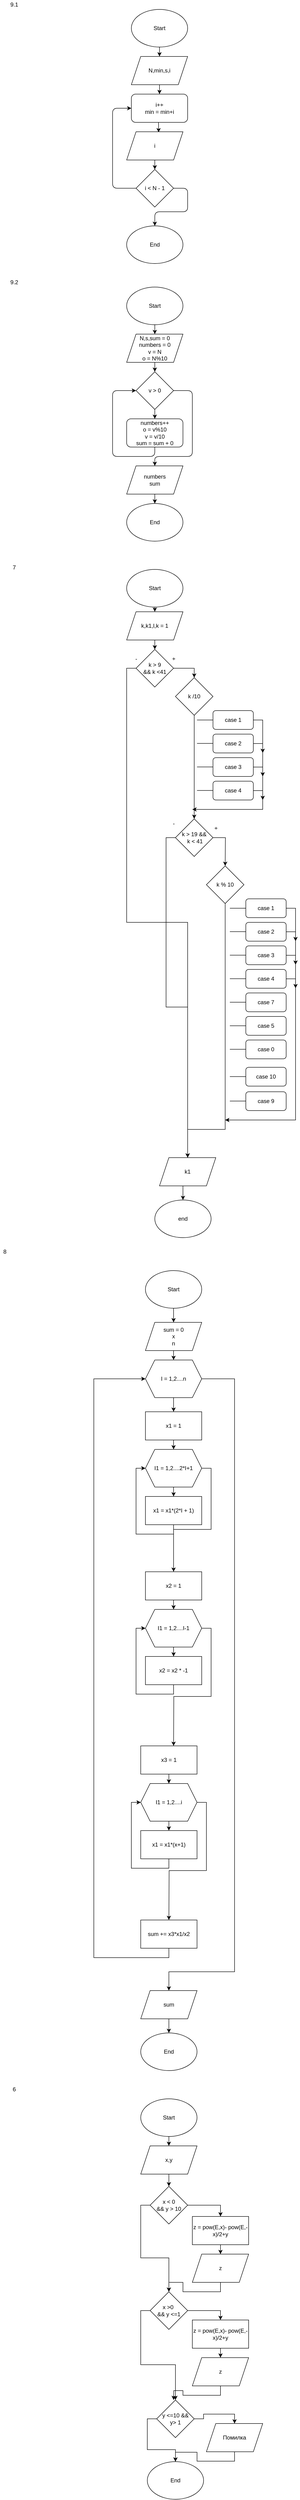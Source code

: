 <mxfile version="14.1.4" type="github"><diagram id="jP9EOF_XxtkFERWB2iun" name="Page-1"><mxGraphModel dx="2951" dy="1693" grid="1" gridSize="10" guides="1" tooltips="1" connect="1" arrows="1" fold="1" page="1" pageScale="1" pageWidth="827" pageHeight="1169" math="0" shadow="0"><root><mxCell id="0"/><mxCell id="1" parent="0"/><mxCell id="U9ALlzYf6_jNP08Sjpm0-1" value="9.1&lt;br&gt;" style="text;html=1;align=center;verticalAlign=middle;resizable=0;points=[];autosize=1;" vertex="1" parent="1"><mxGeometry x="55" y="30" width="30" height="20" as="geometry"/></mxCell><mxCell id="U9ALlzYf6_jNP08Sjpm0-2" value="Start" style="ellipse;whiteSpace=wrap;html=1;" vertex="1" parent="1"><mxGeometry x="320" y="50" width="120" height="80" as="geometry"/></mxCell><mxCell id="U9ALlzYf6_jNP08Sjpm0-7" style="edgeStyle=orthogonalEdgeStyle;rounded=0;orthogonalLoop=1;jettySize=auto;html=1;exitX=0.5;exitY=1;exitDx=0;exitDy=0;entryX=0.5;entryY=0;entryDx=0;entryDy=0;" edge="1" parent="1" source="U9ALlzYf6_jNP08Sjpm0-3" target="U9ALlzYf6_jNP08Sjpm0-5"><mxGeometry relative="1" as="geometry"/></mxCell><mxCell id="U9ALlzYf6_jNP08Sjpm0-3" value="N,min,s,i" style="shape=parallelogram;perimeter=parallelogramPerimeter;whiteSpace=wrap;html=1;fixedSize=1;" vertex="1" parent="1"><mxGeometry x="320" y="150" width="120" height="60" as="geometry"/></mxCell><mxCell id="U9ALlzYf6_jNP08Sjpm0-4" value="" style="endArrow=classic;html=1;exitX=0.5;exitY=1;exitDx=0;exitDy=0;entryX=0.5;entryY=0;entryDx=0;entryDy=0;" edge="1" parent="1" source="U9ALlzYf6_jNP08Sjpm0-2" target="U9ALlzYf6_jNP08Sjpm0-3"><mxGeometry width="50" height="50" relative="1" as="geometry"><mxPoint x="270" y="280" as="sourcePoint"/><mxPoint x="320" y="230" as="targetPoint"/></mxGeometry></mxCell><mxCell id="U9ALlzYf6_jNP08Sjpm0-8" style="edgeStyle=orthogonalEdgeStyle;rounded=0;orthogonalLoop=1;jettySize=auto;html=1;exitX=0.5;exitY=1;exitDx=0;exitDy=0;entryX=0.567;entryY=0.021;entryDx=0;entryDy=0;entryPerimeter=0;" edge="1" parent="1" source="U9ALlzYf6_jNP08Sjpm0-5" target="U9ALlzYf6_jNP08Sjpm0-6"><mxGeometry relative="1" as="geometry"/></mxCell><mxCell id="U9ALlzYf6_jNP08Sjpm0-5" value="i++&lt;br&gt;min = min+i" style="rounded=1;whiteSpace=wrap;html=1;" vertex="1" parent="1"><mxGeometry x="320" y="230" width="120" height="60" as="geometry"/></mxCell><mxCell id="U9ALlzYf6_jNP08Sjpm0-11" style="edgeStyle=orthogonalEdgeStyle;rounded=0;orthogonalLoop=1;jettySize=auto;html=1;exitX=0.5;exitY=1;exitDx=0;exitDy=0;entryX=0.5;entryY=0;entryDx=0;entryDy=0;" edge="1" parent="1" source="U9ALlzYf6_jNP08Sjpm0-6" target="U9ALlzYf6_jNP08Sjpm0-9"><mxGeometry relative="1" as="geometry"/></mxCell><mxCell id="U9ALlzYf6_jNP08Sjpm0-6" value="i" style="shape=parallelogram;perimeter=parallelogramPerimeter;whiteSpace=wrap;html=1;fixedSize=1;" vertex="1" parent="1"><mxGeometry x="310" y="310" width="120" height="60" as="geometry"/></mxCell><mxCell id="U9ALlzYf6_jNP08Sjpm0-9" value="i &amp;lt; N - 1" style="rhombus;whiteSpace=wrap;html=1;" vertex="1" parent="1"><mxGeometry x="330" y="390" width="80" height="80" as="geometry"/></mxCell><mxCell id="U9ALlzYf6_jNP08Sjpm0-10" value="" style="endArrow=classic;html=1;exitX=0;exitY=0.5;exitDx=0;exitDy=0;entryX=0;entryY=0.5;entryDx=0;entryDy=0;" edge="1" parent="1" source="U9ALlzYf6_jNP08Sjpm0-9" target="U9ALlzYf6_jNP08Sjpm0-5"><mxGeometry width="50" height="50" relative="1" as="geometry"><mxPoint x="230" y="460" as="sourcePoint"/><mxPoint x="280" y="410" as="targetPoint"/><Array as="points"><mxPoint x="280" y="430"/><mxPoint x="280" y="260"/></Array></mxGeometry></mxCell><mxCell id="U9ALlzYf6_jNP08Sjpm0-12" value="" style="endArrow=classic;html=1;exitX=1;exitY=0.5;exitDx=0;exitDy=0;" edge="1" parent="1" source="U9ALlzYf6_jNP08Sjpm0-9"><mxGeometry width="50" height="50" relative="1" as="geometry"><mxPoint x="500" y="350" as="sourcePoint"/><mxPoint x="370" y="510" as="targetPoint"/><Array as="points"><mxPoint x="440" y="430"/><mxPoint x="440" y="480"/><mxPoint x="370" y="480"/></Array></mxGeometry></mxCell><mxCell id="U9ALlzYf6_jNP08Sjpm0-13" value="End" style="ellipse;whiteSpace=wrap;html=1;" vertex="1" parent="1"><mxGeometry x="310" y="510" width="120" height="80" as="geometry"/></mxCell><mxCell id="U9ALlzYf6_jNP08Sjpm0-14" value="9.2" style="text;html=1;align=center;verticalAlign=middle;resizable=0;points=[];autosize=1;" vertex="1" parent="1"><mxGeometry x="55" y="620" width="30" height="20" as="geometry"/></mxCell><mxCell id="U9ALlzYf6_jNP08Sjpm0-17" style="edgeStyle=orthogonalEdgeStyle;rounded=0;orthogonalLoop=1;jettySize=auto;html=1;exitX=0.5;exitY=1;exitDx=0;exitDy=0;entryX=0.5;entryY=0;entryDx=0;entryDy=0;" edge="1" parent="1" source="U9ALlzYf6_jNP08Sjpm0-15" target="U9ALlzYf6_jNP08Sjpm0-16"><mxGeometry relative="1" as="geometry"/></mxCell><mxCell id="U9ALlzYf6_jNP08Sjpm0-15" value="Start" style="ellipse;whiteSpace=wrap;html=1;" vertex="1" parent="1"><mxGeometry x="310" y="640" width="120" height="80" as="geometry"/></mxCell><mxCell id="U9ALlzYf6_jNP08Sjpm0-19" style="edgeStyle=orthogonalEdgeStyle;rounded=0;orthogonalLoop=1;jettySize=auto;html=1;exitX=0.5;exitY=1;exitDx=0;exitDy=0;entryX=0.5;entryY=0;entryDx=0;entryDy=0;" edge="1" parent="1" source="U9ALlzYf6_jNP08Sjpm0-16" target="U9ALlzYf6_jNP08Sjpm0-18"><mxGeometry relative="1" as="geometry"/></mxCell><mxCell id="U9ALlzYf6_jNP08Sjpm0-16" value="N,s,sum = 0&lt;br&gt;numbers = 0&lt;br&gt;v = N&lt;br&gt;o = N%10" style="shape=parallelogram;perimeter=parallelogramPerimeter;whiteSpace=wrap;html=1;fixedSize=1;" vertex="1" parent="1"><mxGeometry x="310" y="740" width="120" height="60" as="geometry"/></mxCell><mxCell id="U9ALlzYf6_jNP08Sjpm0-21" style="edgeStyle=orthogonalEdgeStyle;rounded=0;orthogonalLoop=1;jettySize=auto;html=1;exitX=0.5;exitY=1;exitDx=0;exitDy=0;entryX=0.5;entryY=0;entryDx=0;entryDy=0;" edge="1" parent="1" source="U9ALlzYf6_jNP08Sjpm0-18" target="U9ALlzYf6_jNP08Sjpm0-20"><mxGeometry relative="1" as="geometry"/></mxCell><mxCell id="U9ALlzYf6_jNP08Sjpm0-18" value="v &amp;gt; 0" style="rhombus;whiteSpace=wrap;html=1;" vertex="1" parent="1"><mxGeometry x="330" y="820" width="80" height="80" as="geometry"/></mxCell><mxCell id="U9ALlzYf6_jNP08Sjpm0-20" value="numbers++&lt;br&gt;o = v%10&lt;br&gt;v = v/10&lt;br&gt;sum = sum + 0" style="rounded=1;whiteSpace=wrap;html=1;" vertex="1" parent="1"><mxGeometry x="310" y="920" width="120" height="60" as="geometry"/></mxCell><mxCell id="U9ALlzYf6_jNP08Sjpm0-22" value="" style="endArrow=classic;html=1;exitX=0.5;exitY=1;exitDx=0;exitDy=0;entryX=0;entryY=0.5;entryDx=0;entryDy=0;" edge="1" parent="1" source="U9ALlzYf6_jNP08Sjpm0-20" target="U9ALlzYf6_jNP08Sjpm0-18"><mxGeometry width="50" height="50" relative="1" as="geometry"><mxPoint x="360" y="1060" as="sourcePoint"/><mxPoint x="240" y="980" as="targetPoint"/><Array as="points"><mxPoint x="370" y="1000"/><mxPoint x="280" y="1000"/><mxPoint x="280" y="860"/></Array></mxGeometry></mxCell><mxCell id="U9ALlzYf6_jNP08Sjpm0-26" style="edgeStyle=orthogonalEdgeStyle;rounded=0;orthogonalLoop=1;jettySize=auto;html=1;exitX=0.5;exitY=1;exitDx=0;exitDy=0;entryX=0.5;entryY=0;entryDx=0;entryDy=0;" edge="1" parent="1" source="U9ALlzYf6_jNP08Sjpm0-23" target="U9ALlzYf6_jNP08Sjpm0-25"><mxGeometry relative="1" as="geometry"/></mxCell><mxCell id="U9ALlzYf6_jNP08Sjpm0-23" value="numbers&lt;br&gt;sum" style="shape=parallelogram;perimeter=parallelogramPerimeter;whiteSpace=wrap;html=1;fixedSize=1;" vertex="1" parent="1"><mxGeometry x="310" y="1020" width="120" height="60" as="geometry"/></mxCell><mxCell id="U9ALlzYf6_jNP08Sjpm0-24" value="" style="endArrow=classic;html=1;exitX=1;exitY=0.5;exitDx=0;exitDy=0;entryX=0.5;entryY=0;entryDx=0;entryDy=0;" edge="1" parent="1" source="U9ALlzYf6_jNP08Sjpm0-18" target="U9ALlzYf6_jNP08Sjpm0-23"><mxGeometry width="50" height="50" relative="1" as="geometry"><mxPoint x="440" y="890" as="sourcePoint"/><mxPoint x="450" y="910" as="targetPoint"/><Array as="points"><mxPoint x="450" y="860"/><mxPoint x="450" y="1000"/><mxPoint x="370" y="1000"/></Array></mxGeometry></mxCell><mxCell id="U9ALlzYf6_jNP08Sjpm0-25" value="End" style="ellipse;whiteSpace=wrap;html=1;" vertex="1" parent="1"><mxGeometry x="310" y="1100" width="120" height="80" as="geometry"/></mxCell><mxCell id="U9ALlzYf6_jNP08Sjpm0-27" value="&lt;br&gt;&lt;br&gt;&lt;br&gt;&lt;br&gt;&lt;br&gt;7" style="text;html=1;align=center;verticalAlign=middle;resizable=0;points=[];autosize=1;" vertex="1" parent="1"><mxGeometry x="60" y="1155" width="20" height="90" as="geometry"/></mxCell><mxCell id="U9ALlzYf6_jNP08Sjpm0-30" style="edgeStyle=orthogonalEdgeStyle;rounded=0;orthogonalLoop=1;jettySize=auto;html=1;exitX=0.5;exitY=1;exitDx=0;exitDy=0;entryX=0.5;entryY=0;entryDx=0;entryDy=0;" edge="1" parent="1" source="U9ALlzYf6_jNP08Sjpm0-28" target="U9ALlzYf6_jNP08Sjpm0-29"><mxGeometry relative="1" as="geometry"/></mxCell><mxCell id="U9ALlzYf6_jNP08Sjpm0-28" value="Start" style="ellipse;whiteSpace=wrap;html=1;" vertex="1" parent="1"><mxGeometry x="310" y="1240" width="120" height="80" as="geometry"/></mxCell><mxCell id="U9ALlzYf6_jNP08Sjpm0-32" style="edgeStyle=orthogonalEdgeStyle;rounded=0;orthogonalLoop=1;jettySize=auto;html=1;exitX=0.5;exitY=1;exitDx=0;exitDy=0;entryX=0.5;entryY=0;entryDx=0;entryDy=0;" edge="1" parent="1" source="U9ALlzYf6_jNP08Sjpm0-29" target="U9ALlzYf6_jNP08Sjpm0-31"><mxGeometry relative="1" as="geometry"/></mxCell><mxCell id="U9ALlzYf6_jNP08Sjpm0-29" value="k,k1,l,k = 1" style="shape=parallelogram;perimeter=parallelogramPerimeter;whiteSpace=wrap;html=1;fixedSize=1;" vertex="1" parent="1"><mxGeometry x="310" y="1330" width="120" height="60" as="geometry"/></mxCell><mxCell id="U9ALlzYf6_jNP08Sjpm0-34" style="edgeStyle=orthogonalEdgeStyle;rounded=0;orthogonalLoop=1;jettySize=auto;html=1;exitX=1;exitY=0.5;exitDx=0;exitDy=0;entryX=0.5;entryY=0;entryDx=0;entryDy=0;" edge="1" parent="1" source="U9ALlzYf6_jNP08Sjpm0-31" target="U9ALlzYf6_jNP08Sjpm0-33"><mxGeometry relative="1" as="geometry"/></mxCell><mxCell id="U9ALlzYf6_jNP08Sjpm0-83" style="edgeStyle=orthogonalEdgeStyle;rounded=0;orthogonalLoop=1;jettySize=auto;html=1;exitX=0;exitY=0.5;exitDx=0;exitDy=0;" edge="1" parent="1" source="U9ALlzYf6_jNP08Sjpm0-31" target="U9ALlzYf6_jNP08Sjpm0-79"><mxGeometry relative="1" as="geometry"/></mxCell><mxCell id="U9ALlzYf6_jNP08Sjpm0-31" value="k &amp;gt; 9 &lt;br&gt;&amp;amp;&amp;amp; k &amp;lt;41" style="rhombus;whiteSpace=wrap;html=1;" vertex="1" parent="1"><mxGeometry x="330" y="1410" width="80" height="80" as="geometry"/></mxCell><mxCell id="U9ALlzYf6_jNP08Sjpm0-33" value="k /10" style="rhombus;whiteSpace=wrap;html=1;" vertex="1" parent="1"><mxGeometry x="414" y="1470" width="80" height="80" as="geometry"/></mxCell><mxCell id="U9ALlzYf6_jNP08Sjpm0-35" value="" style="endArrow=classic;html=1;exitX=0.5;exitY=1;exitDx=0;exitDy=0;" edge="1" parent="1" source="U9ALlzYf6_jNP08Sjpm0-33"><mxGeometry width="50" height="50" relative="1" as="geometry"><mxPoint x="430" y="1650" as="sourcePoint"/><mxPoint x="454" y="1770" as="targetPoint"/></mxGeometry></mxCell><mxCell id="U9ALlzYf6_jNP08Sjpm0-44" style="edgeStyle=orthogonalEdgeStyle;rounded=0;orthogonalLoop=1;jettySize=auto;html=1;exitX=1;exitY=0.5;exitDx=0;exitDy=0;" edge="1" parent="1" source="U9ALlzYf6_jNP08Sjpm0-36"><mxGeometry relative="1" as="geometry"><mxPoint x="450" y="1750" as="targetPoint"/><Array as="points"><mxPoint x="600" y="1560"/><mxPoint x="600" y="1750"/><mxPoint x="590" y="1750"/></Array></mxGeometry></mxCell><mxCell id="U9ALlzYf6_jNP08Sjpm0-36" value="case 1" style="rounded=1;whiteSpace=wrap;html=1;" vertex="1" parent="1"><mxGeometry x="494" y="1540" width="86" height="40" as="geometry"/></mxCell><mxCell id="U9ALlzYf6_jNP08Sjpm0-45" style="edgeStyle=orthogonalEdgeStyle;rounded=0;orthogonalLoop=1;jettySize=auto;html=1;exitX=1;exitY=0.5;exitDx=0;exitDy=0;" edge="1" parent="1" source="U9ALlzYf6_jNP08Sjpm0-37"><mxGeometry relative="1" as="geometry"><mxPoint x="600" y="1630" as="targetPoint"/></mxGeometry></mxCell><mxCell id="U9ALlzYf6_jNP08Sjpm0-37" value="case 2" style="rounded=1;whiteSpace=wrap;html=1;" vertex="1" parent="1"><mxGeometry x="494" y="1590" width="86" height="40" as="geometry"/></mxCell><mxCell id="U9ALlzYf6_jNP08Sjpm0-46" style="edgeStyle=orthogonalEdgeStyle;rounded=0;orthogonalLoop=1;jettySize=auto;html=1;exitX=1;exitY=0.5;exitDx=0;exitDy=0;" edge="1" parent="1" source="U9ALlzYf6_jNP08Sjpm0-38"><mxGeometry relative="1" as="geometry"><mxPoint x="600" y="1680" as="targetPoint"/></mxGeometry></mxCell><mxCell id="U9ALlzYf6_jNP08Sjpm0-38" value="case 3" style="rounded=1;whiteSpace=wrap;html=1;" vertex="1" parent="1"><mxGeometry x="494" y="1640" width="86" height="40" as="geometry"/></mxCell><mxCell id="U9ALlzYf6_jNP08Sjpm0-47" style="edgeStyle=orthogonalEdgeStyle;rounded=0;orthogonalLoop=1;jettySize=auto;html=1;exitX=1;exitY=0.5;exitDx=0;exitDy=0;" edge="1" parent="1" source="U9ALlzYf6_jNP08Sjpm0-39"><mxGeometry relative="1" as="geometry"><mxPoint x="600" y="1730" as="targetPoint"/></mxGeometry></mxCell><mxCell id="U9ALlzYf6_jNP08Sjpm0-39" value="case 4" style="rounded=1;whiteSpace=wrap;html=1;" vertex="1" parent="1"><mxGeometry x="494" y="1690" width="86" height="40" as="geometry"/></mxCell><mxCell id="U9ALlzYf6_jNP08Sjpm0-40" value="" style="endArrow=none;html=1;entryX=0;entryY=0.5;entryDx=0;entryDy=0;" edge="1" parent="1" target="U9ALlzYf6_jNP08Sjpm0-36"><mxGeometry width="50" height="50" relative="1" as="geometry"><mxPoint x="460" y="1560" as="sourcePoint"/><mxPoint x="490" y="1560" as="targetPoint"/></mxGeometry></mxCell><mxCell id="U9ALlzYf6_jNP08Sjpm0-41" value="" style="endArrow=none;html=1;entryX=0;entryY=0.5;entryDx=0;entryDy=0;" edge="1" parent="1"><mxGeometry width="50" height="50" relative="1" as="geometry"><mxPoint x="460" y="1609.76" as="sourcePoint"/><mxPoint x="494" y="1609.76" as="targetPoint"/><Array as="points"><mxPoint x="480" y="1609.76"/></Array></mxGeometry></mxCell><mxCell id="U9ALlzYf6_jNP08Sjpm0-42" value="" style="endArrow=none;html=1;entryX=0;entryY=0.5;entryDx=0;entryDy=0;" edge="1" parent="1"><mxGeometry width="50" height="50" relative="1" as="geometry"><mxPoint x="460" y="1659.76" as="sourcePoint"/><mxPoint x="494" y="1659.76" as="targetPoint"/></mxGeometry></mxCell><mxCell id="U9ALlzYf6_jNP08Sjpm0-43" value="" style="endArrow=none;html=1;entryX=0;entryY=0.5;entryDx=0;entryDy=0;" edge="1" parent="1"><mxGeometry width="50" height="50" relative="1" as="geometry"><mxPoint x="460" y="1709.76" as="sourcePoint"/><mxPoint x="494" y="1709.76" as="targetPoint"/></mxGeometry></mxCell><mxCell id="U9ALlzYf6_jNP08Sjpm0-48" value="+" style="text;html=1;align=center;verticalAlign=middle;resizable=0;points=[];autosize=1;" vertex="1" parent="1"><mxGeometry x="400" y="1420" width="20" height="20" as="geometry"/></mxCell><mxCell id="U9ALlzYf6_jNP08Sjpm0-50" style="edgeStyle=orthogonalEdgeStyle;rounded=0;orthogonalLoop=1;jettySize=auto;html=1;exitX=1;exitY=0.5;exitDx=0;exitDy=0;" edge="1" parent="1" source="U9ALlzYf6_jNP08Sjpm0-49"><mxGeometry relative="1" as="geometry"><mxPoint x="520" y="1870" as="targetPoint"/></mxGeometry></mxCell><mxCell id="U9ALlzYf6_jNP08Sjpm0-82" style="edgeStyle=orthogonalEdgeStyle;rounded=0;orthogonalLoop=1;jettySize=auto;html=1;exitX=0;exitY=0.5;exitDx=0;exitDy=0;entryX=0.5;entryY=0;entryDx=0;entryDy=0;" edge="1" parent="1" source="U9ALlzYf6_jNP08Sjpm0-49" target="U9ALlzYf6_jNP08Sjpm0-79"><mxGeometry relative="1" as="geometry"/></mxCell><mxCell id="U9ALlzYf6_jNP08Sjpm0-49" value="k &amp;gt; 19 &amp;amp;&amp;amp;&lt;br&gt;&amp;nbsp;k &amp;lt; 41" style="rhombus;whiteSpace=wrap;html=1;" vertex="1" parent="1"><mxGeometry x="414" y="1770" width="80" height="80" as="geometry"/></mxCell><mxCell id="U9ALlzYf6_jNP08Sjpm0-51" style="edgeStyle=orthogonalEdgeStyle;rounded=0;orthogonalLoop=1;jettySize=auto;html=1;exitX=1;exitY=0.5;exitDx=0;exitDy=0;" edge="1" parent="1" source="U9ALlzYf6_jNP08Sjpm0-52"><mxGeometry relative="1" as="geometry"><mxPoint x="520" y="2410" as="targetPoint"/><Array as="points"><mxPoint x="670" y="1960"/></Array></mxGeometry></mxCell><mxCell id="U9ALlzYf6_jNP08Sjpm0-52" value="case 1" style="rounded=1;whiteSpace=wrap;html=1;" vertex="1" parent="1"><mxGeometry x="564" y="1940" width="86" height="40" as="geometry"/></mxCell><mxCell id="U9ALlzYf6_jNP08Sjpm0-53" style="edgeStyle=orthogonalEdgeStyle;rounded=0;orthogonalLoop=1;jettySize=auto;html=1;exitX=1;exitY=0.5;exitDx=0;exitDy=0;" edge="1" parent="1" source="U9ALlzYf6_jNP08Sjpm0-54"><mxGeometry relative="1" as="geometry"><mxPoint x="670" y="2030" as="targetPoint"/></mxGeometry></mxCell><mxCell id="U9ALlzYf6_jNP08Sjpm0-54" value="case 2" style="rounded=1;whiteSpace=wrap;html=1;" vertex="1" parent="1"><mxGeometry x="564" y="1990" width="86" height="40" as="geometry"/></mxCell><mxCell id="U9ALlzYf6_jNP08Sjpm0-55" style="edgeStyle=orthogonalEdgeStyle;rounded=0;orthogonalLoop=1;jettySize=auto;html=1;exitX=1;exitY=0.5;exitDx=0;exitDy=0;" edge="1" parent="1" source="U9ALlzYf6_jNP08Sjpm0-56"><mxGeometry relative="1" as="geometry"><mxPoint x="670" y="2080" as="targetPoint"/></mxGeometry></mxCell><mxCell id="U9ALlzYf6_jNP08Sjpm0-56" value="case 3" style="rounded=1;whiteSpace=wrap;html=1;" vertex="1" parent="1"><mxGeometry x="564" y="2040" width="86" height="40" as="geometry"/></mxCell><mxCell id="U9ALlzYf6_jNP08Sjpm0-57" style="edgeStyle=orthogonalEdgeStyle;rounded=0;orthogonalLoop=1;jettySize=auto;html=1;exitX=1;exitY=0.5;exitDx=0;exitDy=0;" edge="1" parent="1" source="U9ALlzYf6_jNP08Sjpm0-58"><mxGeometry relative="1" as="geometry"><mxPoint x="670" y="2130" as="targetPoint"/></mxGeometry></mxCell><mxCell id="U9ALlzYf6_jNP08Sjpm0-58" value="case 4" style="rounded=1;whiteSpace=wrap;html=1;" vertex="1" parent="1"><mxGeometry x="564" y="2090" width="86" height="40" as="geometry"/></mxCell><mxCell id="U9ALlzYf6_jNP08Sjpm0-59" value="" style="endArrow=none;html=1;entryX=0;entryY=0.5;entryDx=0;entryDy=0;" edge="1" parent="1" target="U9ALlzYf6_jNP08Sjpm0-52"><mxGeometry width="50" height="50" relative="1" as="geometry"><mxPoint x="530" y="1960" as="sourcePoint"/><mxPoint x="560" y="1960" as="targetPoint"/></mxGeometry></mxCell><mxCell id="U9ALlzYf6_jNP08Sjpm0-60" value="" style="endArrow=none;html=1;entryX=0;entryY=0.5;entryDx=0;entryDy=0;" edge="1" parent="1"><mxGeometry width="50" height="50" relative="1" as="geometry"><mxPoint x="530" y="2009.76" as="sourcePoint"/><mxPoint x="564" y="2009.76" as="targetPoint"/><Array as="points"><mxPoint x="550" y="2009.76"/></Array></mxGeometry></mxCell><mxCell id="U9ALlzYf6_jNP08Sjpm0-61" value="" style="endArrow=none;html=1;entryX=0;entryY=0.5;entryDx=0;entryDy=0;" edge="1" parent="1"><mxGeometry width="50" height="50" relative="1" as="geometry"><mxPoint x="530" y="2059.76" as="sourcePoint"/><mxPoint x="564" y="2059.76" as="targetPoint"/></mxGeometry></mxCell><mxCell id="U9ALlzYf6_jNP08Sjpm0-62" value="" style="endArrow=none;html=1;entryX=0;entryY=0.5;entryDx=0;entryDy=0;" edge="1" parent="1"><mxGeometry width="50" height="50" relative="1" as="geometry"><mxPoint x="530" y="2109.76" as="sourcePoint"/><mxPoint x="564" y="2109.76" as="targetPoint"/></mxGeometry></mxCell><mxCell id="U9ALlzYf6_jNP08Sjpm0-65" style="edgeStyle=orthogonalEdgeStyle;rounded=0;orthogonalLoop=1;jettySize=auto;html=1;exitX=0.5;exitY=1;exitDx=0;exitDy=0;entryX=0.5;entryY=0;entryDx=0;entryDy=0;" edge="1" parent="1" source="U9ALlzYf6_jNP08Sjpm0-63"><mxGeometry relative="1" as="geometry"><mxPoint x="440" y="2490" as="targetPoint"/><Array as="points"><mxPoint x="520" y="2430"/><mxPoint x="440" y="2430"/></Array></mxGeometry></mxCell><mxCell id="U9ALlzYf6_jNP08Sjpm0-63" value="k % 10" style="rhombus;whiteSpace=wrap;html=1;" vertex="1" parent="1"><mxGeometry x="480" y="1870" width="80" height="80" as="geometry"/></mxCell><mxCell id="U9ALlzYf6_jNP08Sjpm0-64" value="case 7" style="rounded=1;whiteSpace=wrap;html=1;" vertex="1" parent="1"><mxGeometry x="564" y="2140" width="86" height="40" as="geometry"/></mxCell><mxCell id="U9ALlzYf6_jNP08Sjpm0-66" value="case 5" style="rounded=1;whiteSpace=wrap;html=1;" vertex="1" parent="1"><mxGeometry x="564" y="2190" width="86" height="40" as="geometry"/></mxCell><mxCell id="U9ALlzYf6_jNP08Sjpm0-67" value="case 0" style="rounded=1;whiteSpace=wrap;html=1;" vertex="1" parent="1"><mxGeometry x="564" y="2240" width="86" height="40" as="geometry"/></mxCell><mxCell id="U9ALlzYf6_jNP08Sjpm0-68" value="case 10" style="rounded=1;whiteSpace=wrap;html=1;" vertex="1" parent="1"><mxGeometry x="564" y="2298" width="86" height="40" as="geometry"/></mxCell><mxCell id="U9ALlzYf6_jNP08Sjpm0-69" value="case 9" style="rounded=1;whiteSpace=wrap;html=1;" vertex="1" parent="1"><mxGeometry x="564" y="2350" width="86" height="40" as="geometry"/></mxCell><mxCell id="U9ALlzYf6_jNP08Sjpm0-70" value="" style="endArrow=none;html=1;entryX=0;entryY=0.5;entryDx=0;entryDy=0;" edge="1" parent="1"><mxGeometry width="50" height="50" relative="1" as="geometry"><mxPoint x="530" y="2159.71" as="sourcePoint"/><mxPoint x="564" y="2159.71" as="targetPoint"/></mxGeometry></mxCell><mxCell id="U9ALlzYf6_jNP08Sjpm0-71" value="" style="endArrow=none;html=1;entryX=0;entryY=0.5;entryDx=0;entryDy=0;" edge="1" parent="1"><mxGeometry width="50" height="50" relative="1" as="geometry"><mxPoint x="530" y="2209.71" as="sourcePoint"/><mxPoint x="564" y="2209.71" as="targetPoint"/></mxGeometry></mxCell><mxCell id="U9ALlzYf6_jNP08Sjpm0-72" value="" style="endArrow=none;html=1;entryX=0;entryY=0.5;entryDx=0;entryDy=0;" edge="1" parent="1"><mxGeometry width="50" height="50" relative="1" as="geometry"><mxPoint x="530" y="2259.71" as="sourcePoint"/><mxPoint x="564" y="2259.71" as="targetPoint"/></mxGeometry></mxCell><mxCell id="U9ALlzYf6_jNP08Sjpm0-73" value="" style="endArrow=none;html=1;entryX=0;entryY=0.5;entryDx=0;entryDy=0;" edge="1" parent="1"><mxGeometry width="50" height="50" relative="1" as="geometry"><mxPoint x="530" y="2317.71" as="sourcePoint"/><mxPoint x="564" y="2317.71" as="targetPoint"/></mxGeometry></mxCell><mxCell id="U9ALlzYf6_jNP08Sjpm0-74" value="" style="endArrow=none;html=1;entryX=0;entryY=0.5;entryDx=0;entryDy=0;" edge="1" parent="1"><mxGeometry width="50" height="50" relative="1" as="geometry"><mxPoint x="530" y="2369.71" as="sourcePoint"/><mxPoint x="564" y="2369.71" as="targetPoint"/></mxGeometry></mxCell><mxCell id="U9ALlzYf6_jNP08Sjpm0-76" value="+" style="text;html=1;align=center;verticalAlign=middle;resizable=0;points=[];autosize=1;" vertex="1" parent="1"><mxGeometry x="490" y="1780" width="20" height="20" as="geometry"/></mxCell><mxCell id="U9ALlzYf6_jNP08Sjpm0-77" value="-" style="text;html=1;align=center;verticalAlign=middle;resizable=0;points=[];autosize=1;" vertex="1" parent="1"><mxGeometry x="400" y="1770" width="20" height="20" as="geometry"/></mxCell><mxCell id="U9ALlzYf6_jNP08Sjpm0-78" value="-" style="text;html=1;align=center;verticalAlign=middle;resizable=0;points=[];autosize=1;" vertex="1" parent="1"><mxGeometry x="320" y="1420" width="20" height="20" as="geometry"/></mxCell><mxCell id="U9ALlzYf6_jNP08Sjpm0-81" style="edgeStyle=orthogonalEdgeStyle;rounded=0;orthogonalLoop=1;jettySize=auto;html=1;exitX=0.5;exitY=1;exitDx=0;exitDy=0;entryX=0.5;entryY=0;entryDx=0;entryDy=0;" edge="1" parent="1" source="U9ALlzYf6_jNP08Sjpm0-79" target="U9ALlzYf6_jNP08Sjpm0-80"><mxGeometry relative="1" as="geometry"/></mxCell><mxCell id="U9ALlzYf6_jNP08Sjpm0-79" value="k1" style="shape=parallelogram;perimeter=parallelogramPerimeter;whiteSpace=wrap;html=1;fixedSize=1;" vertex="1" parent="1"><mxGeometry x="380" y="2490" width="120" height="60" as="geometry"/></mxCell><mxCell id="U9ALlzYf6_jNP08Sjpm0-80" value="end" style="ellipse;whiteSpace=wrap;html=1;" vertex="1" parent="1"><mxGeometry x="370" y="2580" width="120" height="80" as="geometry"/></mxCell><mxCell id="U9ALlzYf6_jNP08Sjpm0-84" value="8" style="text;html=1;align=center;verticalAlign=middle;resizable=0;points=[];autosize=1;" vertex="1" parent="1"><mxGeometry x="40" y="2680" width="20" height="20" as="geometry"/></mxCell><mxCell id="U9ALlzYf6_jNP08Sjpm0-87" style="edgeStyle=orthogonalEdgeStyle;rounded=0;orthogonalLoop=1;jettySize=auto;html=1;exitX=0.5;exitY=1;exitDx=0;exitDy=0;entryX=0.5;entryY=0;entryDx=0;entryDy=0;" edge="1" parent="1" source="U9ALlzYf6_jNP08Sjpm0-85" target="U9ALlzYf6_jNP08Sjpm0-86"><mxGeometry relative="1" as="geometry"/></mxCell><mxCell id="U9ALlzYf6_jNP08Sjpm0-85" value="Start" style="ellipse;whiteSpace=wrap;html=1;" vertex="1" parent="1"><mxGeometry x="350" y="2730" width="120" height="80" as="geometry"/></mxCell><mxCell id="U9ALlzYf6_jNP08Sjpm0-111" style="edgeStyle=orthogonalEdgeStyle;rounded=0;orthogonalLoop=1;jettySize=auto;html=1;exitX=0.5;exitY=1;exitDx=0;exitDy=0;entryX=0.5;entryY=0;entryDx=0;entryDy=0;" edge="1" parent="1" source="U9ALlzYf6_jNP08Sjpm0-86" target="U9ALlzYf6_jNP08Sjpm0-89"><mxGeometry relative="1" as="geometry"/></mxCell><mxCell id="U9ALlzYf6_jNP08Sjpm0-86" value="sum = 0&lt;br&gt;x&lt;br&gt;n" style="shape=parallelogram;perimeter=parallelogramPerimeter;whiteSpace=wrap;html=1;fixedSize=1;" vertex="1" parent="1"><mxGeometry x="350" y="2840" width="120" height="60" as="geometry"/></mxCell><mxCell id="U9ALlzYf6_jNP08Sjpm0-92" style="edgeStyle=orthogonalEdgeStyle;rounded=0;orthogonalLoop=1;jettySize=auto;html=1;exitX=0.5;exitY=1;exitDx=0;exitDy=0;entryX=0.5;entryY=0;entryDx=0;entryDy=0;" edge="1" parent="1" source="U9ALlzYf6_jNP08Sjpm0-88" target="U9ALlzYf6_jNP08Sjpm0-90"><mxGeometry relative="1" as="geometry"/></mxCell><mxCell id="U9ALlzYf6_jNP08Sjpm0-88" value="x1 = 1" style="rounded=0;whiteSpace=wrap;html=1;" vertex="1" parent="1"><mxGeometry x="350" y="3030" width="120" height="60" as="geometry"/></mxCell><mxCell id="U9ALlzYf6_jNP08Sjpm0-91" style="edgeStyle=orthogonalEdgeStyle;rounded=0;orthogonalLoop=1;jettySize=auto;html=1;exitX=0.5;exitY=1;exitDx=0;exitDy=0;entryX=0.5;entryY=0;entryDx=0;entryDy=0;" edge="1" parent="1" source="U9ALlzYf6_jNP08Sjpm0-89" target="U9ALlzYf6_jNP08Sjpm0-88"><mxGeometry relative="1" as="geometry"/></mxCell><mxCell id="U9ALlzYf6_jNP08Sjpm0-114" style="edgeStyle=orthogonalEdgeStyle;rounded=0;orthogonalLoop=1;jettySize=auto;html=1;exitX=1;exitY=0.5;exitDx=0;exitDy=0;entryX=0.5;entryY=0;entryDx=0;entryDy=0;" edge="1" parent="1" source="U9ALlzYf6_jNP08Sjpm0-89" target="U9ALlzYf6_jNP08Sjpm0-115"><mxGeometry relative="1" as="geometry"><mxPoint x="520" y="4220" as="targetPoint"/><Array as="points"><mxPoint x="540" y="2960"/><mxPoint x="540" y="4220"/><mxPoint x="400" y="4220"/></Array></mxGeometry></mxCell><mxCell id="U9ALlzYf6_jNP08Sjpm0-89" value="I = 1,2....n" style="shape=hexagon;perimeter=hexagonPerimeter2;whiteSpace=wrap;html=1;fixedSize=1;" vertex="1" parent="1"><mxGeometry x="350" y="2920" width="120" height="80" as="geometry"/></mxCell><mxCell id="U9ALlzYf6_jNP08Sjpm0-94" style="edgeStyle=orthogonalEdgeStyle;rounded=0;orthogonalLoop=1;jettySize=auto;html=1;exitX=0.5;exitY=1;exitDx=0;exitDy=0;entryX=0.5;entryY=0;entryDx=0;entryDy=0;" edge="1" parent="1" source="U9ALlzYf6_jNP08Sjpm0-90" target="U9ALlzYf6_jNP08Sjpm0-93"><mxGeometry relative="1" as="geometry"/></mxCell><mxCell id="U9ALlzYf6_jNP08Sjpm0-96" style="edgeStyle=orthogonalEdgeStyle;rounded=0;orthogonalLoop=1;jettySize=auto;html=1;exitX=1;exitY=0.5;exitDx=0;exitDy=0;entryX=0.5;entryY=0;entryDx=0;entryDy=0;" edge="1" parent="1" source="U9ALlzYf6_jNP08Sjpm0-90" target="U9ALlzYf6_jNP08Sjpm0-98"><mxGeometry relative="1" as="geometry"><mxPoint x="410" y="3400" as="targetPoint"/></mxGeometry></mxCell><mxCell id="U9ALlzYf6_jNP08Sjpm0-90" value="I1 = 1,2....2*I+1" style="shape=hexagon;perimeter=hexagonPerimeter2;whiteSpace=wrap;html=1;fixedSize=1;" vertex="1" parent="1"><mxGeometry x="350" y="3110" width="120" height="80" as="geometry"/></mxCell><mxCell id="U9ALlzYf6_jNP08Sjpm0-95" style="edgeStyle=orthogonalEdgeStyle;rounded=0;orthogonalLoop=1;jettySize=auto;html=1;exitX=0.5;exitY=1;exitDx=0;exitDy=0;entryX=0;entryY=0.5;entryDx=0;entryDy=0;" edge="1" parent="1" source="U9ALlzYf6_jNP08Sjpm0-93" target="U9ALlzYf6_jNP08Sjpm0-90"><mxGeometry relative="1" as="geometry"/></mxCell><mxCell id="U9ALlzYf6_jNP08Sjpm0-93" value="x1 = x1*(2*I + 1)" style="rounded=0;whiteSpace=wrap;html=1;" vertex="1" parent="1"><mxGeometry x="350" y="3210" width="120" height="60" as="geometry"/></mxCell><mxCell id="U9ALlzYf6_jNP08Sjpm0-97" style="edgeStyle=orthogonalEdgeStyle;rounded=0;orthogonalLoop=1;jettySize=auto;html=1;exitX=0.5;exitY=1;exitDx=0;exitDy=0;entryX=0.5;entryY=0;entryDx=0;entryDy=0;" edge="1" parent="1" source="U9ALlzYf6_jNP08Sjpm0-98" target="U9ALlzYf6_jNP08Sjpm0-101"><mxGeometry relative="1" as="geometry"/></mxCell><mxCell id="U9ALlzYf6_jNP08Sjpm0-98" value="x2 = 1" style="rounded=0;whiteSpace=wrap;html=1;" vertex="1" parent="1"><mxGeometry x="350" y="3370" width="120" height="60" as="geometry"/></mxCell><mxCell id="U9ALlzYf6_jNP08Sjpm0-99" style="edgeStyle=orthogonalEdgeStyle;rounded=0;orthogonalLoop=1;jettySize=auto;html=1;exitX=0.5;exitY=1;exitDx=0;exitDy=0;entryX=0.5;entryY=0;entryDx=0;entryDy=0;" edge="1" parent="1" source="U9ALlzYf6_jNP08Sjpm0-101" target="U9ALlzYf6_jNP08Sjpm0-103"><mxGeometry relative="1" as="geometry"/></mxCell><mxCell id="U9ALlzYf6_jNP08Sjpm0-100" style="edgeStyle=orthogonalEdgeStyle;rounded=0;orthogonalLoop=1;jettySize=auto;html=1;exitX=1;exitY=0.5;exitDx=0;exitDy=0;" edge="1" parent="1" source="U9ALlzYf6_jNP08Sjpm0-101"><mxGeometry relative="1" as="geometry"><mxPoint x="410" y="3740" as="targetPoint"/></mxGeometry></mxCell><mxCell id="U9ALlzYf6_jNP08Sjpm0-101" value="I1 = 1,2....I-1" style="shape=hexagon;perimeter=hexagonPerimeter2;whiteSpace=wrap;html=1;fixedSize=1;" vertex="1" parent="1"><mxGeometry x="350" y="3450" width="120" height="80" as="geometry"/></mxCell><mxCell id="U9ALlzYf6_jNP08Sjpm0-102" style="edgeStyle=orthogonalEdgeStyle;rounded=0;orthogonalLoop=1;jettySize=auto;html=1;exitX=0.5;exitY=1;exitDx=0;exitDy=0;entryX=0;entryY=0.5;entryDx=0;entryDy=0;" edge="1" parent="1" source="U9ALlzYf6_jNP08Sjpm0-103" target="U9ALlzYf6_jNP08Sjpm0-101"><mxGeometry relative="1" as="geometry"/></mxCell><mxCell id="U9ALlzYf6_jNP08Sjpm0-103" value="x2 = x2 * -1" style="rounded=0;whiteSpace=wrap;html=1;" vertex="1" parent="1"><mxGeometry x="350" y="3550" width="120" height="60" as="geometry"/></mxCell><mxCell id="U9ALlzYf6_jNP08Sjpm0-104" style="edgeStyle=orthogonalEdgeStyle;rounded=0;orthogonalLoop=1;jettySize=auto;html=1;exitX=0.5;exitY=1;exitDx=0;exitDy=0;entryX=0.5;entryY=0;entryDx=0;entryDy=0;" edge="1" parent="1" source="U9ALlzYf6_jNP08Sjpm0-105" target="U9ALlzYf6_jNP08Sjpm0-108"><mxGeometry relative="1" as="geometry"/></mxCell><mxCell id="U9ALlzYf6_jNP08Sjpm0-105" value="x3 = 1" style="rounded=0;whiteSpace=wrap;html=1;" vertex="1" parent="1"><mxGeometry x="340" y="3740" width="120" height="60" as="geometry"/></mxCell><mxCell id="U9ALlzYf6_jNP08Sjpm0-106" style="edgeStyle=orthogonalEdgeStyle;rounded=0;orthogonalLoop=1;jettySize=auto;html=1;exitX=0.5;exitY=1;exitDx=0;exitDy=0;entryX=0.5;entryY=0;entryDx=0;entryDy=0;" edge="1" parent="1" source="U9ALlzYf6_jNP08Sjpm0-108" target="U9ALlzYf6_jNP08Sjpm0-110"><mxGeometry relative="1" as="geometry"/></mxCell><mxCell id="U9ALlzYf6_jNP08Sjpm0-107" style="edgeStyle=orthogonalEdgeStyle;rounded=0;orthogonalLoop=1;jettySize=auto;html=1;exitX=1;exitY=0.5;exitDx=0;exitDy=0;" edge="1" parent="1" source="U9ALlzYf6_jNP08Sjpm0-108"><mxGeometry relative="1" as="geometry"><mxPoint x="400" y="4110" as="targetPoint"/></mxGeometry></mxCell><mxCell id="U9ALlzYf6_jNP08Sjpm0-108" value="I1 = 1,2....i" style="shape=hexagon;perimeter=hexagonPerimeter2;whiteSpace=wrap;html=1;fixedSize=1;" vertex="1" parent="1"><mxGeometry x="340" y="3820" width="120" height="80" as="geometry"/></mxCell><mxCell id="U9ALlzYf6_jNP08Sjpm0-109" style="edgeStyle=orthogonalEdgeStyle;rounded=0;orthogonalLoop=1;jettySize=auto;html=1;exitX=0.5;exitY=1;exitDx=0;exitDy=0;entryX=0;entryY=0.5;entryDx=0;entryDy=0;" edge="1" parent="1" source="U9ALlzYf6_jNP08Sjpm0-110" target="U9ALlzYf6_jNP08Sjpm0-108"><mxGeometry relative="1" as="geometry"/></mxCell><mxCell id="U9ALlzYf6_jNP08Sjpm0-110" value="x1 = x1*(x+1)" style="rounded=0;whiteSpace=wrap;html=1;" vertex="1" parent="1"><mxGeometry x="340" y="3920" width="120" height="60" as="geometry"/></mxCell><mxCell id="U9ALlzYf6_jNP08Sjpm0-113" style="edgeStyle=orthogonalEdgeStyle;rounded=0;orthogonalLoop=1;jettySize=auto;html=1;exitX=0.5;exitY=1;exitDx=0;exitDy=0;entryX=0;entryY=0.5;entryDx=0;entryDy=0;" edge="1" parent="1" source="U9ALlzYf6_jNP08Sjpm0-112" target="U9ALlzYf6_jNP08Sjpm0-89"><mxGeometry relative="1" as="geometry"><mxPoint x="230" y="2940" as="targetPoint"/><Array as="points"><mxPoint x="400" y="4190"/><mxPoint x="240" y="4190"/><mxPoint x="240" y="2960"/></Array></mxGeometry></mxCell><mxCell id="U9ALlzYf6_jNP08Sjpm0-112" value="sum += x3*x1/x2" style="rounded=0;whiteSpace=wrap;html=1;" vertex="1" parent="1"><mxGeometry x="340" y="4110" width="120" height="60" as="geometry"/></mxCell><mxCell id="U9ALlzYf6_jNP08Sjpm0-117" style="edgeStyle=orthogonalEdgeStyle;rounded=0;orthogonalLoop=1;jettySize=auto;html=1;exitX=0.5;exitY=1;exitDx=0;exitDy=0;entryX=0.5;entryY=0;entryDx=0;entryDy=0;" edge="1" parent="1" source="U9ALlzYf6_jNP08Sjpm0-115" target="U9ALlzYf6_jNP08Sjpm0-116"><mxGeometry relative="1" as="geometry"/></mxCell><mxCell id="U9ALlzYf6_jNP08Sjpm0-115" value="sum" style="shape=parallelogram;perimeter=parallelogramPerimeter;whiteSpace=wrap;html=1;fixedSize=1;" vertex="1" parent="1"><mxGeometry x="340" y="4260" width="120" height="60" as="geometry"/></mxCell><mxCell id="U9ALlzYf6_jNP08Sjpm0-116" value="End" style="ellipse;whiteSpace=wrap;html=1;" vertex="1" parent="1"><mxGeometry x="340" y="4350" width="120" height="80" as="geometry"/></mxCell><mxCell id="U9ALlzYf6_jNP08Sjpm0-118" value="6" style="text;html=1;align=center;verticalAlign=middle;resizable=0;points=[];autosize=1;" vertex="1" parent="1"><mxGeometry x="60" y="4460" width="20" height="20" as="geometry"/></mxCell><mxCell id="U9ALlzYf6_jNP08Sjpm0-121" style="edgeStyle=orthogonalEdgeStyle;rounded=0;orthogonalLoop=1;jettySize=auto;html=1;exitX=0.5;exitY=1;exitDx=0;exitDy=0;entryX=0.5;entryY=0;entryDx=0;entryDy=0;" edge="1" parent="1" source="U9ALlzYf6_jNP08Sjpm0-119" target="U9ALlzYf6_jNP08Sjpm0-120"><mxGeometry relative="1" as="geometry"/></mxCell><mxCell id="U9ALlzYf6_jNP08Sjpm0-119" value="Start" style="ellipse;whiteSpace=wrap;html=1;" vertex="1" parent="1"><mxGeometry x="340" y="4490" width="120" height="80" as="geometry"/></mxCell><mxCell id="U9ALlzYf6_jNP08Sjpm0-123" style="edgeStyle=orthogonalEdgeStyle;rounded=0;orthogonalLoop=1;jettySize=auto;html=1;exitX=0.5;exitY=1;exitDx=0;exitDy=0;entryX=0.5;entryY=0;entryDx=0;entryDy=0;" edge="1" parent="1" source="U9ALlzYf6_jNP08Sjpm0-120" target="U9ALlzYf6_jNP08Sjpm0-122"><mxGeometry relative="1" as="geometry"/></mxCell><mxCell id="U9ALlzYf6_jNP08Sjpm0-120" value="x,y" style="shape=parallelogram;perimeter=parallelogramPerimeter;whiteSpace=wrap;html=1;fixedSize=1;" vertex="1" parent="1"><mxGeometry x="340" y="4590" width="120" height="60" as="geometry"/></mxCell><mxCell id="U9ALlzYf6_jNP08Sjpm0-126" style="edgeStyle=orthogonalEdgeStyle;rounded=0;orthogonalLoop=1;jettySize=auto;html=1;exitX=1;exitY=0.5;exitDx=0;exitDy=0;entryX=0.5;entryY=0;entryDx=0;entryDy=0;" edge="1" parent="1" source="U9ALlzYf6_jNP08Sjpm0-122" target="U9ALlzYf6_jNP08Sjpm0-124"><mxGeometry relative="1" as="geometry"/></mxCell><mxCell id="U9ALlzYf6_jNP08Sjpm0-130" style="edgeStyle=orthogonalEdgeStyle;rounded=0;orthogonalLoop=1;jettySize=auto;html=1;exitX=0;exitY=0.5;exitDx=0;exitDy=0;entryX=0.5;entryY=0;entryDx=0;entryDy=0;" edge="1" parent="1" source="U9ALlzYf6_jNP08Sjpm0-122" target="U9ALlzYf6_jNP08Sjpm0-128"><mxGeometry relative="1" as="geometry"/></mxCell><mxCell id="U9ALlzYf6_jNP08Sjpm0-122" value="x &amp;lt; 0 &lt;br&gt;&amp;amp;&amp;amp; y &amp;gt; 10" style="rhombus;whiteSpace=wrap;html=1;" vertex="1" parent="1"><mxGeometry x="360" y="4676" width="80" height="80" as="geometry"/></mxCell><mxCell id="U9ALlzYf6_jNP08Sjpm0-127" style="edgeStyle=orthogonalEdgeStyle;rounded=0;orthogonalLoop=1;jettySize=auto;html=1;exitX=0.5;exitY=1;exitDx=0;exitDy=0;entryX=0.5;entryY=0;entryDx=0;entryDy=0;" edge="1" parent="1" source="U9ALlzYf6_jNP08Sjpm0-124" target="U9ALlzYf6_jNP08Sjpm0-125"><mxGeometry relative="1" as="geometry"/></mxCell><mxCell id="U9ALlzYf6_jNP08Sjpm0-124" value="z = pow(E,x)- pow(E,-x)/2+y" style="rounded=0;whiteSpace=wrap;html=1;" vertex="1" parent="1"><mxGeometry x="450" y="4740" width="120" height="60" as="geometry"/></mxCell><mxCell id="U9ALlzYf6_jNP08Sjpm0-129" style="edgeStyle=orthogonalEdgeStyle;rounded=0;orthogonalLoop=1;jettySize=auto;html=1;exitX=0.5;exitY=1;exitDx=0;exitDy=0;entryX=0.5;entryY=0;entryDx=0;entryDy=0;" edge="1" parent="1" source="U9ALlzYf6_jNP08Sjpm0-125" target="U9ALlzYf6_jNP08Sjpm0-128"><mxGeometry relative="1" as="geometry"/></mxCell><mxCell id="U9ALlzYf6_jNP08Sjpm0-125" value="z" style="shape=parallelogram;perimeter=parallelogramPerimeter;whiteSpace=wrap;html=1;fixedSize=1;" vertex="1" parent="1"><mxGeometry x="450" y="4820" width="120" height="60" as="geometry"/></mxCell><mxCell id="U9ALlzYf6_jNP08Sjpm0-134" style="edgeStyle=orthogonalEdgeStyle;rounded=0;orthogonalLoop=1;jettySize=auto;html=1;exitX=1;exitY=0.5;exitDx=0;exitDy=0;entryX=0.5;entryY=0;entryDx=0;entryDy=0;" edge="1" parent="1" source="U9ALlzYf6_jNP08Sjpm0-128" target="U9ALlzYf6_jNP08Sjpm0-132"><mxGeometry relative="1" as="geometry"/></mxCell><mxCell id="U9ALlzYf6_jNP08Sjpm0-135" style="edgeStyle=orthogonalEdgeStyle;rounded=0;orthogonalLoop=1;jettySize=auto;html=1;exitX=0;exitY=0.5;exitDx=0;exitDy=0;entryX=0.5;entryY=0;entryDx=0;entryDy=0;" edge="1" parent="1" source="U9ALlzYf6_jNP08Sjpm0-128" target="U9ALlzYf6_jNP08Sjpm0-136"><mxGeometry relative="1" as="geometry"><mxPoint x="380" y="5080" as="targetPoint"/></mxGeometry></mxCell><mxCell id="U9ALlzYf6_jNP08Sjpm0-128" value="x &amp;gt;0&amp;nbsp;&lt;br&gt;&amp;amp;&amp;amp; y &amp;lt;=1" style="rhombus;whiteSpace=wrap;html=1;" vertex="1" parent="1"><mxGeometry x="360" y="4900" width="80" height="80" as="geometry"/></mxCell><mxCell id="U9ALlzYf6_jNP08Sjpm0-131" style="edgeStyle=orthogonalEdgeStyle;rounded=0;orthogonalLoop=1;jettySize=auto;html=1;exitX=0.5;exitY=1;exitDx=0;exitDy=0;entryX=0.5;entryY=0;entryDx=0;entryDy=0;" edge="1" parent="1" source="U9ALlzYf6_jNP08Sjpm0-132" target="U9ALlzYf6_jNP08Sjpm0-133"><mxGeometry relative="1" as="geometry"/></mxCell><mxCell id="U9ALlzYf6_jNP08Sjpm0-132" value="z = pow(E,x)- pow(E,-x)/2+y" style="rounded=0;whiteSpace=wrap;html=1;" vertex="1" parent="1"><mxGeometry x="450" y="4960" width="120" height="60" as="geometry"/></mxCell><mxCell id="U9ALlzYf6_jNP08Sjpm0-137" style="edgeStyle=orthogonalEdgeStyle;rounded=0;orthogonalLoop=1;jettySize=auto;html=1;exitX=0.5;exitY=1;exitDx=0;exitDy=0;" edge="1" parent="1" source="U9ALlzYf6_jNP08Sjpm0-133"><mxGeometry relative="1" as="geometry"><mxPoint x="410" y="5130" as="targetPoint"/></mxGeometry></mxCell><mxCell id="U9ALlzYf6_jNP08Sjpm0-133" value="z" style="shape=parallelogram;perimeter=parallelogramPerimeter;whiteSpace=wrap;html=1;fixedSize=1;" vertex="1" parent="1"><mxGeometry x="450" y="5040" width="120" height="60" as="geometry"/></mxCell><mxCell id="U9ALlzYf6_jNP08Sjpm0-139" style="edgeStyle=orthogonalEdgeStyle;rounded=0;orthogonalLoop=1;jettySize=auto;html=1;exitX=0;exitY=0.5;exitDx=0;exitDy=0;entryX=0.5;entryY=0;entryDx=0;entryDy=0;" edge="1" parent="1" source="U9ALlzYf6_jNP08Sjpm0-136" target="U9ALlzYf6_jNP08Sjpm0-138"><mxGeometry relative="1" as="geometry"/></mxCell><mxCell id="U9ALlzYf6_jNP08Sjpm0-141" style="edgeStyle=orthogonalEdgeStyle;rounded=0;orthogonalLoop=1;jettySize=auto;html=1;exitX=1;exitY=0.5;exitDx=0;exitDy=0;entryX=0.5;entryY=0;entryDx=0;entryDy=0;" edge="1" parent="1" source="U9ALlzYf6_jNP08Sjpm0-136" target="U9ALlzYf6_jNP08Sjpm0-140"><mxGeometry relative="1" as="geometry"/></mxCell><mxCell id="U9ALlzYf6_jNP08Sjpm0-136" value="y &amp;lt;=10 &amp;amp;&amp;amp;&lt;br&gt;y&amp;gt; 1" style="rhombus;whiteSpace=wrap;html=1;" vertex="1" parent="1"><mxGeometry x="374" y="5130" width="80" height="80" as="geometry"/></mxCell><mxCell id="U9ALlzYf6_jNP08Sjpm0-138" value="End" style="ellipse;whiteSpace=wrap;html=1;" vertex="1" parent="1"><mxGeometry x="354" y="5261" width="120" height="80" as="geometry"/></mxCell><mxCell id="U9ALlzYf6_jNP08Sjpm0-142" style="edgeStyle=orthogonalEdgeStyle;rounded=0;orthogonalLoop=1;jettySize=auto;html=1;exitX=0.5;exitY=1;exitDx=0;exitDy=0;entryX=0.5;entryY=0;entryDx=0;entryDy=0;" edge="1" parent="1" source="U9ALlzYf6_jNP08Sjpm0-140" target="U9ALlzYf6_jNP08Sjpm0-138"><mxGeometry relative="1" as="geometry"/></mxCell><mxCell id="U9ALlzYf6_jNP08Sjpm0-140" value="Помилка" style="shape=parallelogram;perimeter=parallelogramPerimeter;whiteSpace=wrap;html=1;fixedSize=1;" vertex="1" parent="1"><mxGeometry x="480" y="5180" width="120" height="60" as="geometry"/></mxCell></root></mxGraphModel></diagram></mxfile>